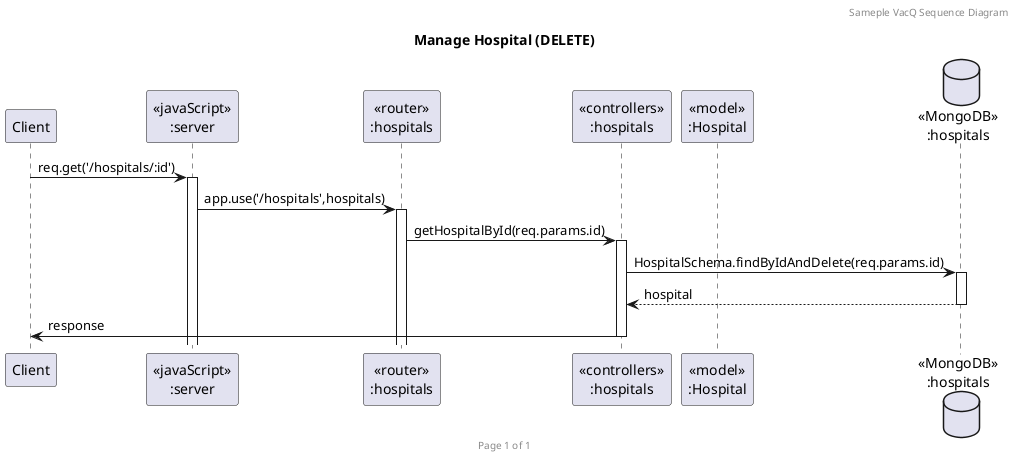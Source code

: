 @startuml Manage Hospital (DELETE)

header Sameple VacQ Sequence Diagram
footer Page %page% of %lastpage%
title "Manage Hospital (DELETE)"

participant "Client" as client
participant "<<javaScript>>\n:server" as server
participant "<<router>>\n:hospitals" as routerHospitals
participant "<<controllers>>\n:hospitals" as controllersHospitals
participant "<<model>>\n:Hospital" as modelHospital
database "<<MongoDB>>\n:hospitals" as HospitalsDatabase

client->server ++:req.get('/hospitals/:id')
server->routerHospitals ++:app.use('/hospitals',hospitals)
routerHospitals -> controllersHospitals ++:getHospitalById(req.params.id)
controllersHospitals->HospitalsDatabase ++: HospitalSchema.findByIdAndDelete(req.params.id)
HospitalsDatabase --> controllersHospitals --: hospital
controllersHospitals->client --:response

@enduml

